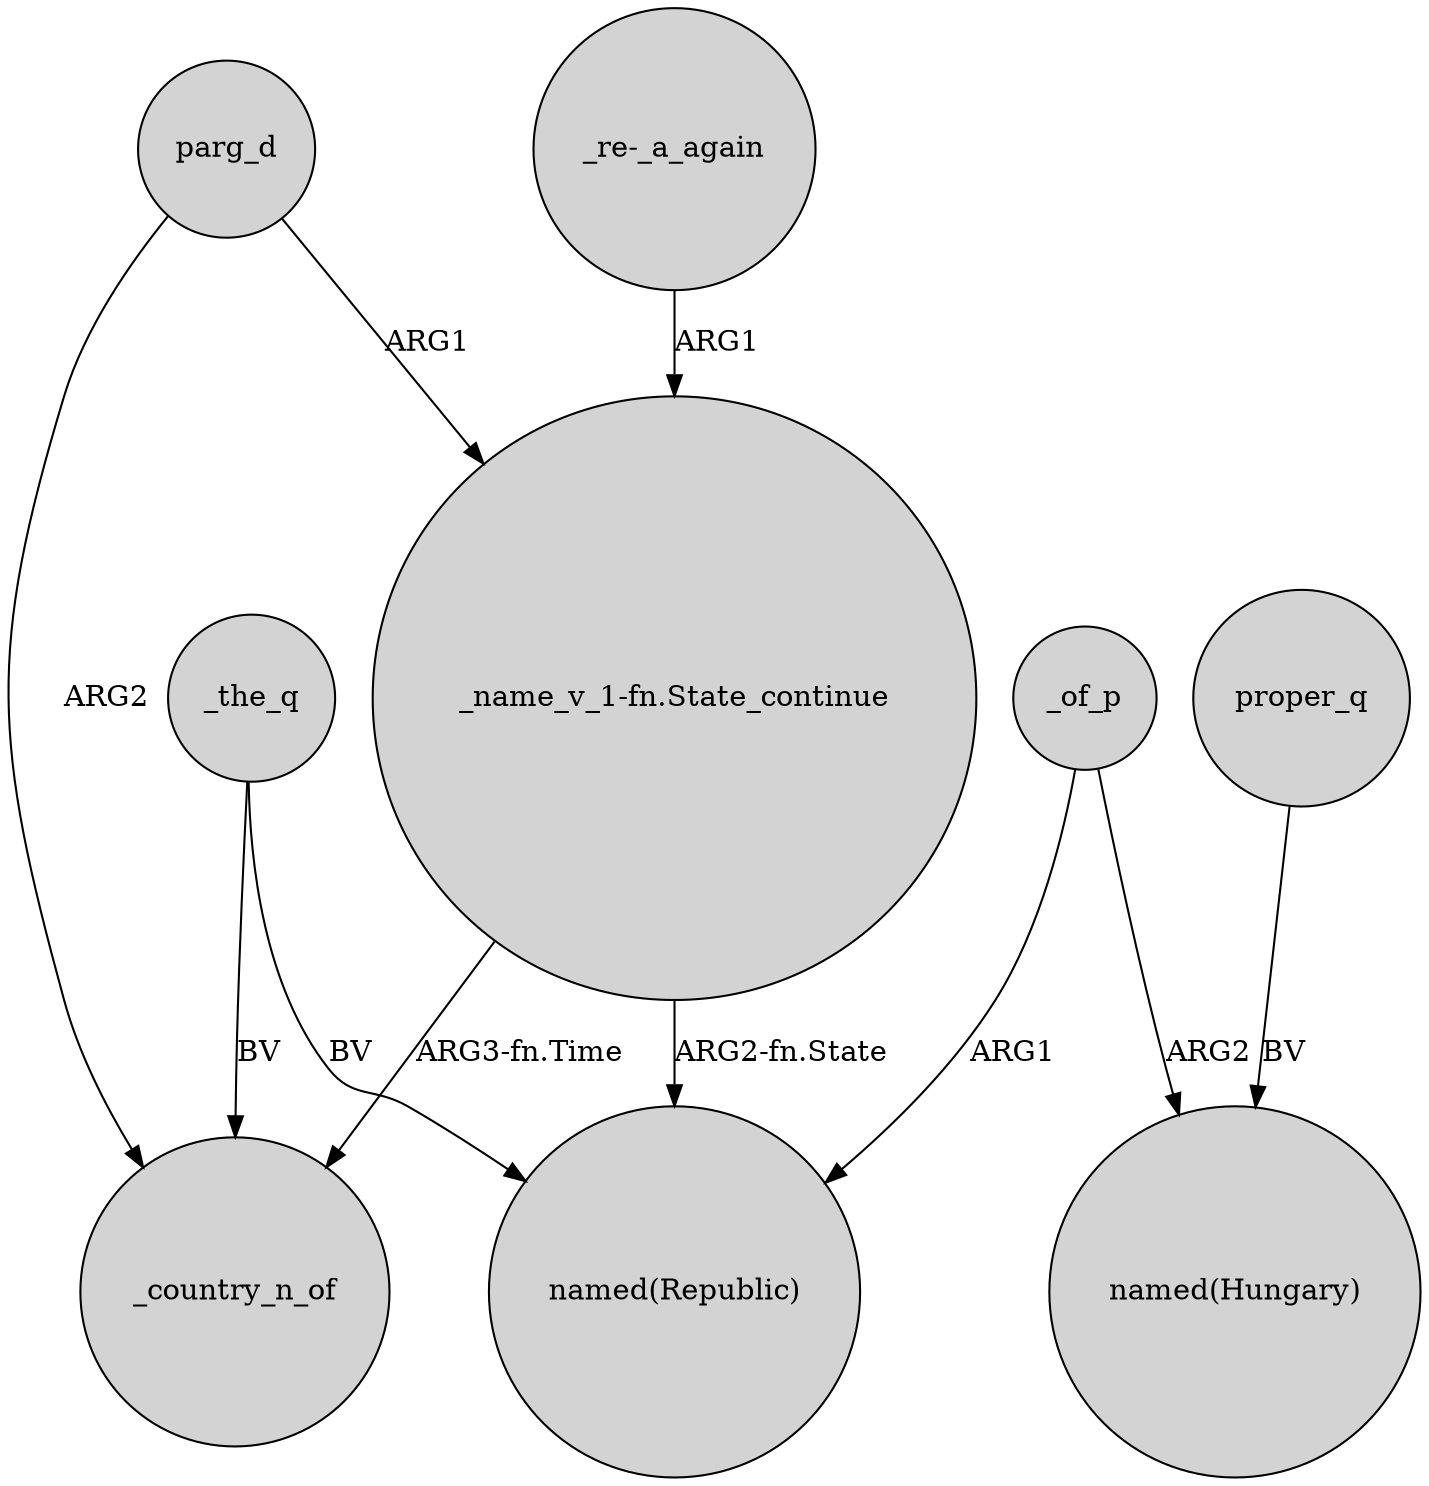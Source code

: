 digraph {
	node [shape=circle style=filled]
	_the_q -> "named(Republic)" [label=BV]
	_the_q -> _country_n_of [label=BV]
	"_name_v_1-fn.State_continue" -> _country_n_of [label="ARG3-fn.Time"]
	"_re-_a_again" -> "_name_v_1-fn.State_continue" [label=ARG1]
	_of_p -> "named(Hungary)" [label=ARG2]
	"_name_v_1-fn.State_continue" -> "named(Republic)" [label="ARG2-fn.State"]
	parg_d -> "_name_v_1-fn.State_continue" [label=ARG1]
	_of_p -> "named(Republic)" [label=ARG1]
	parg_d -> _country_n_of [label=ARG2]
	proper_q -> "named(Hungary)" [label=BV]
}
